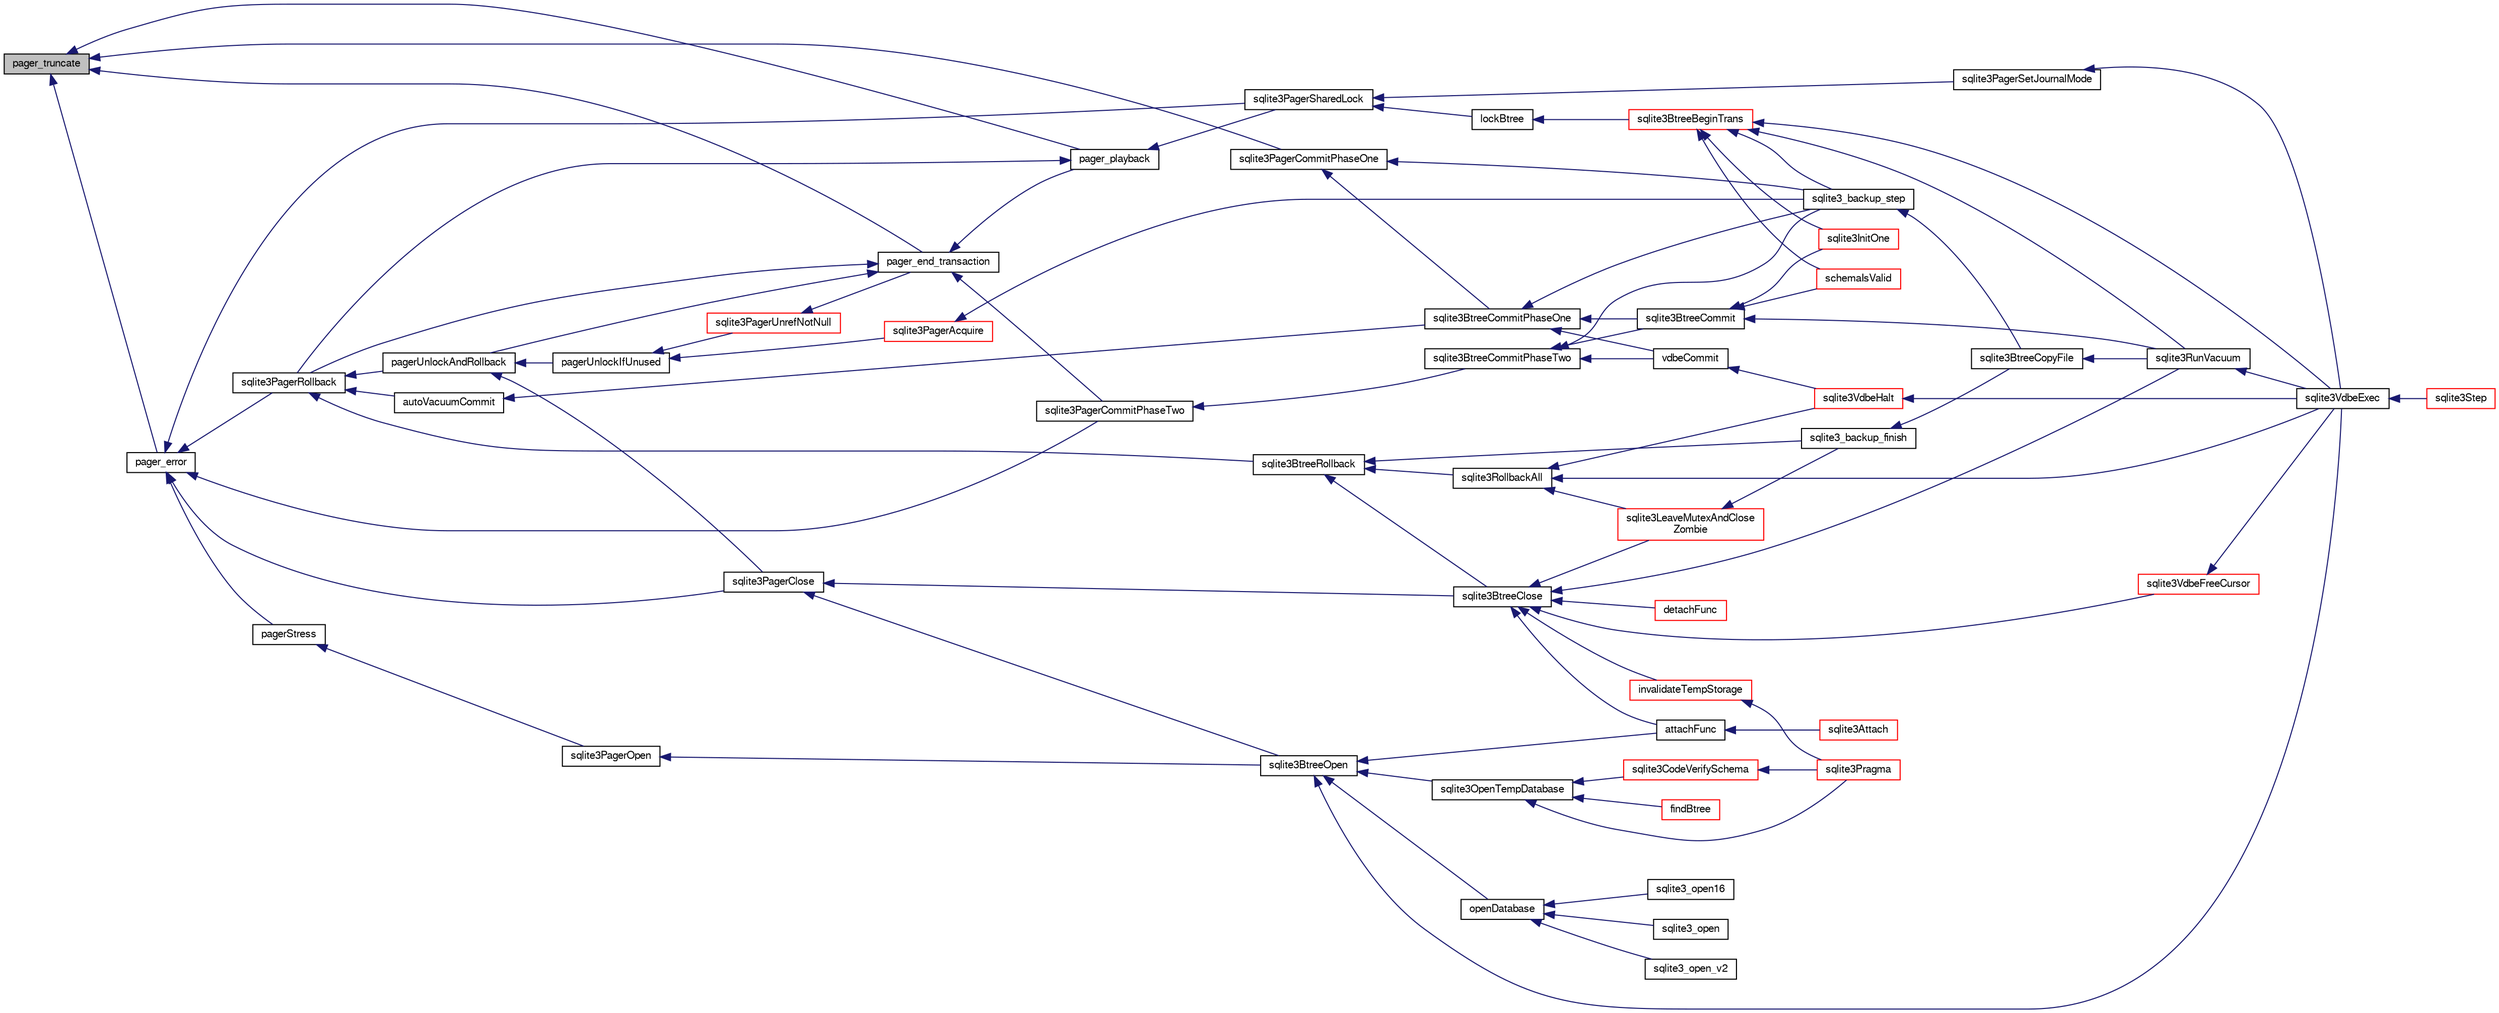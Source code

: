 digraph "pager_truncate"
{
  edge [fontname="FreeSans",fontsize="10",labelfontname="FreeSans",labelfontsize="10"];
  node [fontname="FreeSans",fontsize="10",shape=record];
  rankdir="LR";
  Node195624 [label="pager_truncate",height=0.2,width=0.4,color="black", fillcolor="grey75", style="filled", fontcolor="black"];
  Node195624 -> Node195625 [dir="back",color="midnightblue",fontsize="10",style="solid",fontname="FreeSans"];
  Node195625 [label="pager_error",height=0.2,width=0.4,color="black", fillcolor="white", style="filled",URL="$sqlite3_8c.html#ac15e13c61047b37098e21115614ddd22"];
  Node195625 -> Node195626 [dir="back",color="midnightblue",fontsize="10",style="solid",fontname="FreeSans"];
  Node195626 [label="sqlite3PagerClose",height=0.2,width=0.4,color="black", fillcolor="white", style="filled",URL="$sqlite3_8c.html#af94b1f96b60689fd09422cce2c85f53f"];
  Node195626 -> Node195627 [dir="back",color="midnightblue",fontsize="10",style="solid",fontname="FreeSans"];
  Node195627 [label="sqlite3BtreeOpen",height=0.2,width=0.4,color="black", fillcolor="white", style="filled",URL="$sqlite3_8c.html#a13dcb44dc34af6ce9d38de9c5aa975f9"];
  Node195627 -> Node195628 [dir="back",color="midnightblue",fontsize="10",style="solid",fontname="FreeSans"];
  Node195628 [label="sqlite3VdbeExec",height=0.2,width=0.4,color="black", fillcolor="white", style="filled",URL="$sqlite3_8c.html#a8ce40a614bdc56719c4d642b1e4dfb21"];
  Node195628 -> Node195629 [dir="back",color="midnightblue",fontsize="10",style="solid",fontname="FreeSans"];
  Node195629 [label="sqlite3Step",height=0.2,width=0.4,color="red", fillcolor="white", style="filled",URL="$sqlite3_8c.html#a3f2872e873e2758a4beedad1d5113554"];
  Node195627 -> Node195656 [dir="back",color="midnightblue",fontsize="10",style="solid",fontname="FreeSans"];
  Node195656 [label="attachFunc",height=0.2,width=0.4,color="black", fillcolor="white", style="filled",URL="$sqlite3_8c.html#a69cb751a7da501b9a0aa37e0d7c3eaf7"];
  Node195656 -> Node195657 [dir="back",color="midnightblue",fontsize="10",style="solid",fontname="FreeSans"];
  Node195657 [label="sqlite3Attach",height=0.2,width=0.4,color="red", fillcolor="white", style="filled",URL="$sqlite3_8c.html#ae0907fe0b43cc1b4c7e6a16213e8546f"];
  Node195627 -> Node195889 [dir="back",color="midnightblue",fontsize="10",style="solid",fontname="FreeSans"];
  Node195889 [label="sqlite3OpenTempDatabase",height=0.2,width=0.4,color="black", fillcolor="white", style="filled",URL="$sqlite3_8c.html#aaf3088380b731428b72d3b5777f93755"];
  Node195889 -> Node195833 [dir="back",color="midnightblue",fontsize="10",style="solid",fontname="FreeSans"];
  Node195833 [label="findBtree",height=0.2,width=0.4,color="red", fillcolor="white", style="filled",URL="$sqlite3_8c.html#ab4ee5743b77efd7f8832bf0b9315f973"];
  Node195889 -> Node195890 [dir="back",color="midnightblue",fontsize="10",style="solid",fontname="FreeSans"];
  Node195890 [label="sqlite3CodeVerifySchema",height=0.2,width=0.4,color="red", fillcolor="white", style="filled",URL="$sqlite3_8c.html#ad9d8708d96f8416ec59ebf41c57000f9"];
  Node195890 -> Node195706 [dir="back",color="midnightblue",fontsize="10",style="solid",fontname="FreeSans"];
  Node195706 [label="sqlite3Pragma",height=0.2,width=0.4,color="red", fillcolor="white", style="filled",URL="$sqlite3_8c.html#a111391370f58f8e6a6eca51fd34d62ed"];
  Node195889 -> Node195706 [dir="back",color="midnightblue",fontsize="10",style="solid",fontname="FreeSans"];
  Node195627 -> Node195863 [dir="back",color="midnightblue",fontsize="10",style="solid",fontname="FreeSans"];
  Node195863 [label="openDatabase",height=0.2,width=0.4,color="black", fillcolor="white", style="filled",URL="$sqlite3_8c.html#a6a9c3bc3a64234e863413f41db473758"];
  Node195863 -> Node195864 [dir="back",color="midnightblue",fontsize="10",style="solid",fontname="FreeSans"];
  Node195864 [label="sqlite3_open",height=0.2,width=0.4,color="black", fillcolor="white", style="filled",URL="$sqlite3_8h.html#a97ba966ed1acc38409786258268f5f71"];
  Node195863 -> Node195865 [dir="back",color="midnightblue",fontsize="10",style="solid",fontname="FreeSans"];
  Node195865 [label="sqlite3_open_v2",height=0.2,width=0.4,color="black", fillcolor="white", style="filled",URL="$sqlite3_8h.html#a140fe275b6975dc867cea50a65a217c4"];
  Node195863 -> Node195866 [dir="back",color="midnightblue",fontsize="10",style="solid",fontname="FreeSans"];
  Node195866 [label="sqlite3_open16",height=0.2,width=0.4,color="black", fillcolor="white", style="filled",URL="$sqlite3_8h.html#adbc401bb96713f32e553db32f6f3ca33"];
  Node195626 -> Node195894 [dir="back",color="midnightblue",fontsize="10",style="solid",fontname="FreeSans"];
  Node195894 [label="sqlite3BtreeClose",height=0.2,width=0.4,color="black", fillcolor="white", style="filled",URL="$sqlite3_8c.html#a729b65009b66a99200496b09c124df01"];
  Node195894 -> Node195895 [dir="back",color="midnightblue",fontsize="10",style="solid",fontname="FreeSans"];
  Node195895 [label="sqlite3VdbeFreeCursor",height=0.2,width=0.4,color="red", fillcolor="white", style="filled",URL="$sqlite3_8c.html#a0f9084083e1d0639708934630f33d6ef"];
  Node195895 -> Node195628 [dir="back",color="midnightblue",fontsize="10",style="solid",fontname="FreeSans"];
  Node195894 -> Node195656 [dir="back",color="midnightblue",fontsize="10",style="solid",fontname="FreeSans"];
  Node195894 -> Node195843 [dir="back",color="midnightblue",fontsize="10",style="solid",fontname="FreeSans"];
  Node195843 [label="detachFunc",height=0.2,width=0.4,color="red", fillcolor="white", style="filled",URL="$sqlite3_8c.html#a2b3dd04cb87abd088926ab0082a60b77"];
  Node195894 -> Node195844 [dir="back",color="midnightblue",fontsize="10",style="solid",fontname="FreeSans"];
  Node195844 [label="invalidateTempStorage",height=0.2,width=0.4,color="red", fillcolor="white", style="filled",URL="$sqlite3_8c.html#a759777a1eb3c3e96a5af94932b39e69a"];
  Node195844 -> Node195706 [dir="back",color="midnightblue",fontsize="10",style="solid",fontname="FreeSans"];
  Node195894 -> Node195814 [dir="back",color="midnightblue",fontsize="10",style="solid",fontname="FreeSans"];
  Node195814 [label="sqlite3RunVacuum",height=0.2,width=0.4,color="black", fillcolor="white", style="filled",URL="$sqlite3_8c.html#a5e83ddc7b3e7e8e79ad5d1fc92de1d2f"];
  Node195814 -> Node195628 [dir="back",color="midnightblue",fontsize="10",style="solid",fontname="FreeSans"];
  Node195894 -> Node195857 [dir="back",color="midnightblue",fontsize="10",style="solid",fontname="FreeSans"];
  Node195857 [label="sqlite3LeaveMutexAndClose\lZombie",height=0.2,width=0.4,color="red", fillcolor="white", style="filled",URL="$sqlite3_8c.html#afe3a37c29dcb0fe9fc15fe07a3976f59"];
  Node195857 -> Node195858 [dir="back",color="midnightblue",fontsize="10",style="solid",fontname="FreeSans"];
  Node195858 [label="sqlite3_backup_finish",height=0.2,width=0.4,color="black", fillcolor="white", style="filled",URL="$sqlite3_8h.html#a176857dd58d99be53b6d7305533e0048"];
  Node195858 -> Node195842 [dir="back",color="midnightblue",fontsize="10",style="solid",fontname="FreeSans"];
  Node195842 [label="sqlite3BtreeCopyFile",height=0.2,width=0.4,color="black", fillcolor="white", style="filled",URL="$sqlite3_8c.html#a4d9e19a79f0d5c1dfcef0bd137ae83f9"];
  Node195842 -> Node195814 [dir="back",color="midnightblue",fontsize="10",style="solid",fontname="FreeSans"];
  Node195625 -> Node195899 [dir="back",color="midnightblue",fontsize="10",style="solid",fontname="FreeSans"];
  Node195899 [label="pagerStress",height=0.2,width=0.4,color="black", fillcolor="white", style="filled",URL="$sqlite3_8c.html#abb21a3a371038e9e3e69af0f21a1b386"];
  Node195899 -> Node195900 [dir="back",color="midnightblue",fontsize="10",style="solid",fontname="FreeSans"];
  Node195900 [label="sqlite3PagerOpen",height=0.2,width=0.4,color="black", fillcolor="white", style="filled",URL="$sqlite3_8c.html#a5b4a74e8a1754922c482b7af19b30611"];
  Node195900 -> Node195627 [dir="back",color="midnightblue",fontsize="10",style="solid",fontname="FreeSans"];
  Node195625 -> Node195901 [dir="back",color="midnightblue",fontsize="10",style="solid",fontname="FreeSans"];
  Node195901 [label="sqlite3PagerSharedLock",height=0.2,width=0.4,color="black", fillcolor="white", style="filled",URL="$sqlite3_8c.html#a58c197b629fb6eaacf96c7add57c70df"];
  Node195901 -> Node195902 [dir="back",color="midnightblue",fontsize="10",style="solid",fontname="FreeSans"];
  Node195902 [label="sqlite3PagerSetJournalMode",height=0.2,width=0.4,color="black", fillcolor="white", style="filled",URL="$sqlite3_8c.html#afb929a0a4553cda84de16180ddbd09f7"];
  Node195902 -> Node195628 [dir="back",color="midnightblue",fontsize="10",style="solid",fontname="FreeSans"];
  Node195901 -> Node195903 [dir="back",color="midnightblue",fontsize="10",style="solid",fontname="FreeSans"];
  Node195903 [label="lockBtree",height=0.2,width=0.4,color="black", fillcolor="white", style="filled",URL="$sqlite3_8c.html#a5b808194d3178be15705a420265cee9d"];
  Node195903 -> Node195904 [dir="back",color="midnightblue",fontsize="10",style="solid",fontname="FreeSans"];
  Node195904 [label="sqlite3BtreeBeginTrans",height=0.2,width=0.4,color="red", fillcolor="white", style="filled",URL="$sqlite3_8c.html#a52d6706df15c67c22aa7d0e290c16bf5"];
  Node195904 -> Node195841 [dir="back",color="midnightblue",fontsize="10",style="solid",fontname="FreeSans"];
  Node195841 [label="sqlite3_backup_step",height=0.2,width=0.4,color="black", fillcolor="white", style="filled",URL="$sqlite3_8h.html#a1699b75e98d082eebc465a9e64c35269"];
  Node195841 -> Node195842 [dir="back",color="midnightblue",fontsize="10",style="solid",fontname="FreeSans"];
  Node195904 -> Node195628 [dir="back",color="midnightblue",fontsize="10",style="solid",fontname="FreeSans"];
  Node195904 -> Node195654 [dir="back",color="midnightblue",fontsize="10",style="solid",fontname="FreeSans"];
  Node195654 [label="sqlite3InitOne",height=0.2,width=0.4,color="red", fillcolor="white", style="filled",URL="$sqlite3_8c.html#ac4318b25df65269906b0379251fe9b85"];
  Node195904 -> Node195839 [dir="back",color="midnightblue",fontsize="10",style="solid",fontname="FreeSans"];
  Node195839 [label="schemaIsValid",height=0.2,width=0.4,color="red", fillcolor="white", style="filled",URL="$sqlite3_8c.html#a7c466fe28e7ca6f46b8bf72c46d9738d"];
  Node195904 -> Node195814 [dir="back",color="midnightblue",fontsize="10",style="solid",fontname="FreeSans"];
  Node195625 -> Node195906 [dir="back",color="midnightblue",fontsize="10",style="solid",fontname="FreeSans"];
  Node195906 [label="sqlite3PagerCommitPhaseTwo",height=0.2,width=0.4,color="black", fillcolor="white", style="filled",URL="$sqlite3_8c.html#a18af1df44bbc3ae598f0559f6fc5861e"];
  Node195906 -> Node195907 [dir="back",color="midnightblue",fontsize="10",style="solid",fontname="FreeSans"];
  Node195907 [label="sqlite3BtreeCommitPhaseTwo",height=0.2,width=0.4,color="black", fillcolor="white", style="filled",URL="$sqlite3_8c.html#a84764f43cb4ca50bcac1fc674e8d6dd9"];
  Node195907 -> Node195908 [dir="back",color="midnightblue",fontsize="10",style="solid",fontname="FreeSans"];
  Node195908 [label="sqlite3BtreeCommit",height=0.2,width=0.4,color="black", fillcolor="white", style="filled",URL="$sqlite3_8c.html#a8e56ab314556935f9f73080147d26419"];
  Node195908 -> Node195654 [dir="back",color="midnightblue",fontsize="10",style="solid",fontname="FreeSans"];
  Node195908 -> Node195839 [dir="back",color="midnightblue",fontsize="10",style="solid",fontname="FreeSans"];
  Node195908 -> Node195814 [dir="back",color="midnightblue",fontsize="10",style="solid",fontname="FreeSans"];
  Node195907 -> Node195841 [dir="back",color="midnightblue",fontsize="10",style="solid",fontname="FreeSans"];
  Node195907 -> Node195909 [dir="back",color="midnightblue",fontsize="10",style="solid",fontname="FreeSans"];
  Node195909 [label="vdbeCommit",height=0.2,width=0.4,color="black", fillcolor="white", style="filled",URL="$sqlite3_8c.html#a5d7f1e0625451b987728f600cfe1b92d"];
  Node195909 -> Node195847 [dir="back",color="midnightblue",fontsize="10",style="solid",fontname="FreeSans"];
  Node195847 [label="sqlite3VdbeHalt",height=0.2,width=0.4,color="red", fillcolor="white", style="filled",URL="$sqlite3_8c.html#a8d1d99703d999190fbc35ecc981cb709"];
  Node195847 -> Node195628 [dir="back",color="midnightblue",fontsize="10",style="solid",fontname="FreeSans"];
  Node195625 -> Node195910 [dir="back",color="midnightblue",fontsize="10",style="solid",fontname="FreeSans"];
  Node195910 [label="sqlite3PagerRollback",height=0.2,width=0.4,color="black", fillcolor="white", style="filled",URL="$sqlite3_8c.html#afdd2ecbb97b7a716892ff6bd10c7dfd0"];
  Node195910 -> Node195911 [dir="back",color="midnightblue",fontsize="10",style="solid",fontname="FreeSans"];
  Node195911 [label="pagerUnlockAndRollback",height=0.2,width=0.4,color="black", fillcolor="white", style="filled",URL="$sqlite3_8c.html#a02d96b7bf62c3b13ba905d168914518c"];
  Node195911 -> Node195626 [dir="back",color="midnightblue",fontsize="10",style="solid",fontname="FreeSans"];
  Node195911 -> Node195912 [dir="back",color="midnightblue",fontsize="10",style="solid",fontname="FreeSans"];
  Node195912 [label="pagerUnlockIfUnused",height=0.2,width=0.4,color="black", fillcolor="white", style="filled",URL="$sqlite3_8c.html#abf547f4276efb6f10262f7fde1e4d065"];
  Node195912 -> Node195913 [dir="back",color="midnightblue",fontsize="10",style="solid",fontname="FreeSans"];
  Node195913 [label="sqlite3PagerAcquire",height=0.2,width=0.4,color="red", fillcolor="white", style="filled",URL="$sqlite3_8c.html#a22a53daafd2bd778cda390312651f994"];
  Node195913 -> Node195841 [dir="back",color="midnightblue",fontsize="10",style="solid",fontname="FreeSans"];
  Node195912 -> Node195978 [dir="back",color="midnightblue",fontsize="10",style="solid",fontname="FreeSans"];
  Node195978 [label="sqlite3PagerUnrefNotNull",height=0.2,width=0.4,color="red", fillcolor="white", style="filled",URL="$sqlite3_8c.html#a4b314f96f09f5c68c94672e420e31ab9"];
  Node195978 -> Node195979 [dir="back",color="midnightblue",fontsize="10",style="solid",fontname="FreeSans"];
  Node195979 [label="pager_end_transaction",height=0.2,width=0.4,color="black", fillcolor="white", style="filled",URL="$sqlite3_8c.html#a0814e2cfab386b1e3ba74528870339fe"];
  Node195979 -> Node195911 [dir="back",color="midnightblue",fontsize="10",style="solid",fontname="FreeSans"];
  Node195979 -> Node195915 [dir="back",color="midnightblue",fontsize="10",style="solid",fontname="FreeSans"];
  Node195915 [label="pager_playback",height=0.2,width=0.4,color="black", fillcolor="white", style="filled",URL="$sqlite3_8c.html#a9d9a750a9fc76eb4b668c8a16b164a65"];
  Node195915 -> Node195901 [dir="back",color="midnightblue",fontsize="10",style="solid",fontname="FreeSans"];
  Node195915 -> Node195910 [dir="back",color="midnightblue",fontsize="10",style="solid",fontname="FreeSans"];
  Node195979 -> Node195906 [dir="back",color="midnightblue",fontsize="10",style="solid",fontname="FreeSans"];
  Node195979 -> Node195910 [dir="back",color="midnightblue",fontsize="10",style="solid",fontname="FreeSans"];
  Node195910 -> Node195953 [dir="back",color="midnightblue",fontsize="10",style="solid",fontname="FreeSans"];
  Node195953 [label="autoVacuumCommit",height=0.2,width=0.4,color="black", fillcolor="white", style="filled",URL="$sqlite3_8c.html#a809d22c6311135ae3048adf41febaef0"];
  Node195953 -> Node195954 [dir="back",color="midnightblue",fontsize="10",style="solid",fontname="FreeSans"];
  Node195954 [label="sqlite3BtreeCommitPhaseOne",height=0.2,width=0.4,color="black", fillcolor="white", style="filled",URL="$sqlite3_8c.html#ae266cba101e64ad99a166f237532e262"];
  Node195954 -> Node195908 [dir="back",color="midnightblue",fontsize="10",style="solid",fontname="FreeSans"];
  Node195954 -> Node195841 [dir="back",color="midnightblue",fontsize="10",style="solid",fontname="FreeSans"];
  Node195954 -> Node195909 [dir="back",color="midnightblue",fontsize="10",style="solid",fontname="FreeSans"];
  Node195910 -> Node195957 [dir="back",color="midnightblue",fontsize="10",style="solid",fontname="FreeSans"];
  Node195957 [label="sqlite3BtreeRollback",height=0.2,width=0.4,color="black", fillcolor="white", style="filled",URL="$sqlite3_8c.html#a317473acdafdd688385c8954f09de186"];
  Node195957 -> Node195894 [dir="back",color="midnightblue",fontsize="10",style="solid",fontname="FreeSans"];
  Node195957 -> Node195858 [dir="back",color="midnightblue",fontsize="10",style="solid",fontname="FreeSans"];
  Node195957 -> Node195846 [dir="back",color="midnightblue",fontsize="10",style="solid",fontname="FreeSans"];
  Node195846 [label="sqlite3RollbackAll",height=0.2,width=0.4,color="black", fillcolor="white", style="filled",URL="$sqlite3_8c.html#ad902dd388d73208539f557962e3fe6bb"];
  Node195846 -> Node195847 [dir="back",color="midnightblue",fontsize="10",style="solid",fontname="FreeSans"];
  Node195846 -> Node195628 [dir="back",color="midnightblue",fontsize="10",style="solid",fontname="FreeSans"];
  Node195846 -> Node195857 [dir="back",color="midnightblue",fontsize="10",style="solid",fontname="FreeSans"];
  Node195624 -> Node195979 [dir="back",color="midnightblue",fontsize="10",style="solid",fontname="FreeSans"];
  Node195624 -> Node195915 [dir="back",color="midnightblue",fontsize="10",style="solid",fontname="FreeSans"];
  Node195624 -> Node195984 [dir="back",color="midnightblue",fontsize="10",style="solid",fontname="FreeSans"];
  Node195984 [label="sqlite3PagerCommitPhaseOne",height=0.2,width=0.4,color="black", fillcolor="white", style="filled",URL="$sqlite3_8c.html#a2baf986bff9120486e9acc5951494ea7"];
  Node195984 -> Node195954 [dir="back",color="midnightblue",fontsize="10",style="solid",fontname="FreeSans"];
  Node195984 -> Node195841 [dir="back",color="midnightblue",fontsize="10",style="solid",fontname="FreeSans"];
}

